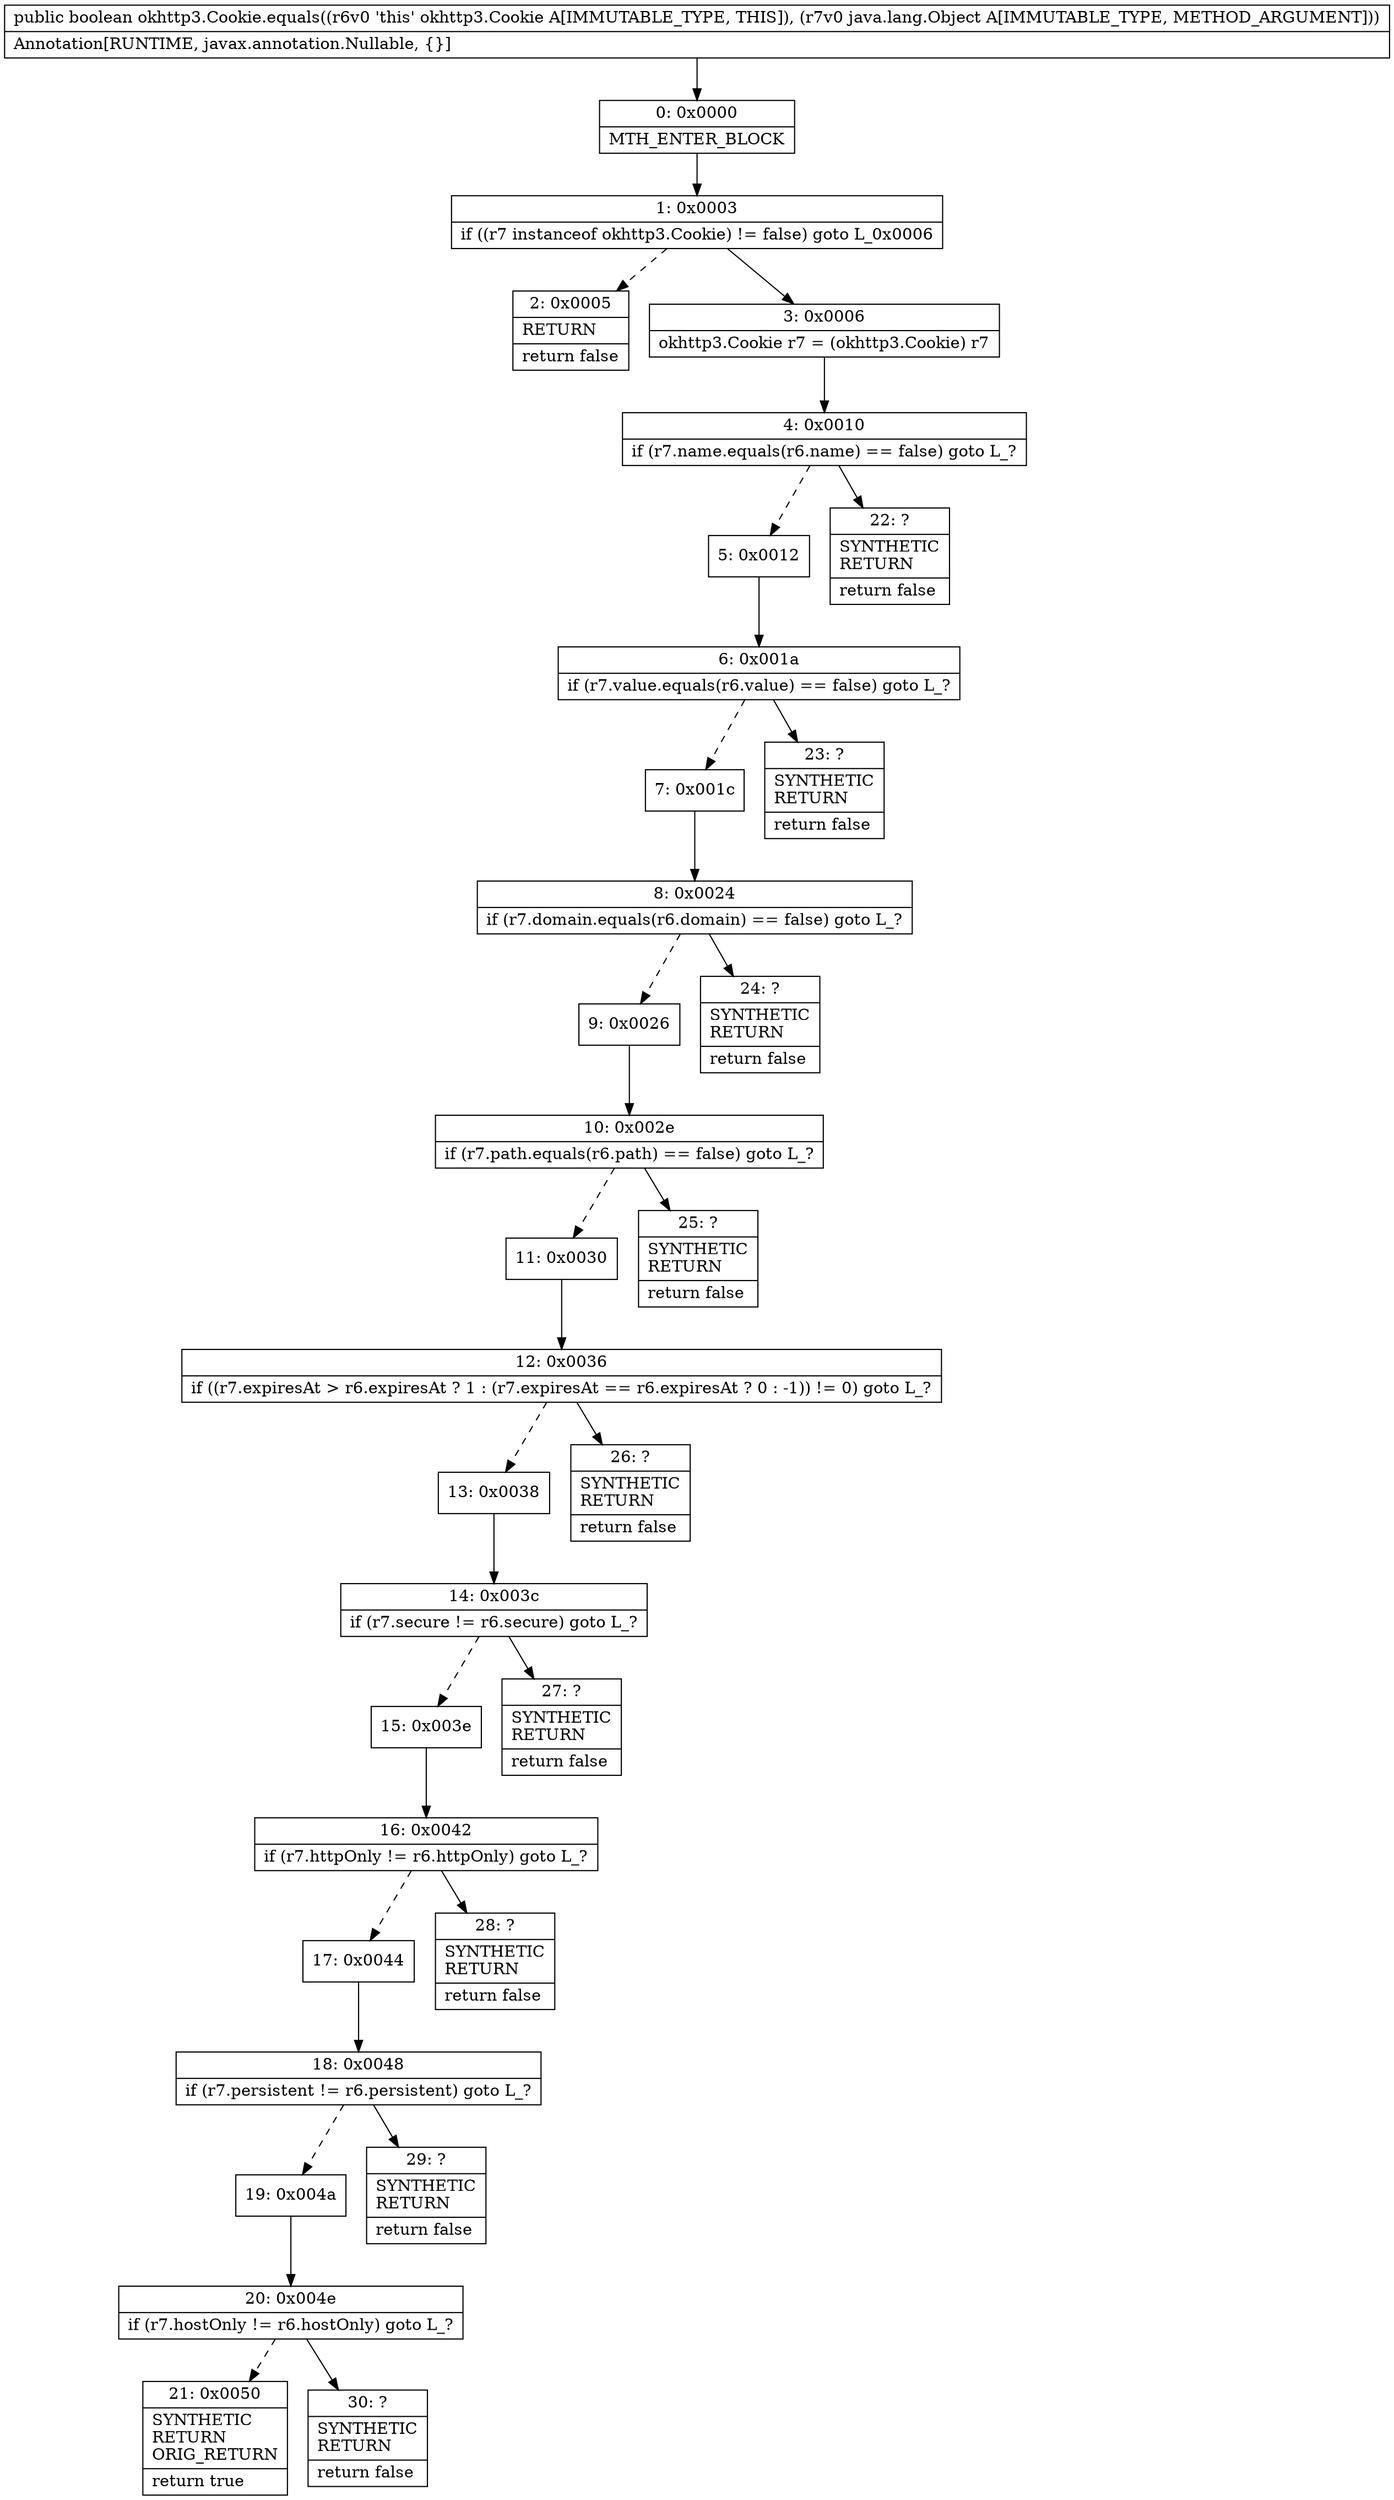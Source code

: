 digraph "CFG forokhttp3.Cookie.equals(Ljava\/lang\/Object;)Z" {
Node_0 [shape=record,label="{0\:\ 0x0000|MTH_ENTER_BLOCK\l}"];
Node_1 [shape=record,label="{1\:\ 0x0003|if ((r7 instanceof okhttp3.Cookie) != false) goto L_0x0006\l}"];
Node_2 [shape=record,label="{2\:\ 0x0005|RETURN\l|return false\l}"];
Node_3 [shape=record,label="{3\:\ 0x0006|okhttp3.Cookie r7 = (okhttp3.Cookie) r7\l}"];
Node_4 [shape=record,label="{4\:\ 0x0010|if (r7.name.equals(r6.name) == false) goto L_?\l}"];
Node_5 [shape=record,label="{5\:\ 0x0012}"];
Node_6 [shape=record,label="{6\:\ 0x001a|if (r7.value.equals(r6.value) == false) goto L_?\l}"];
Node_7 [shape=record,label="{7\:\ 0x001c}"];
Node_8 [shape=record,label="{8\:\ 0x0024|if (r7.domain.equals(r6.domain) == false) goto L_?\l}"];
Node_9 [shape=record,label="{9\:\ 0x0026}"];
Node_10 [shape=record,label="{10\:\ 0x002e|if (r7.path.equals(r6.path) == false) goto L_?\l}"];
Node_11 [shape=record,label="{11\:\ 0x0030}"];
Node_12 [shape=record,label="{12\:\ 0x0036|if ((r7.expiresAt \> r6.expiresAt ? 1 : (r7.expiresAt == r6.expiresAt ? 0 : \-1)) != 0) goto L_?\l}"];
Node_13 [shape=record,label="{13\:\ 0x0038}"];
Node_14 [shape=record,label="{14\:\ 0x003c|if (r7.secure != r6.secure) goto L_?\l}"];
Node_15 [shape=record,label="{15\:\ 0x003e}"];
Node_16 [shape=record,label="{16\:\ 0x0042|if (r7.httpOnly != r6.httpOnly) goto L_?\l}"];
Node_17 [shape=record,label="{17\:\ 0x0044}"];
Node_18 [shape=record,label="{18\:\ 0x0048|if (r7.persistent != r6.persistent) goto L_?\l}"];
Node_19 [shape=record,label="{19\:\ 0x004a}"];
Node_20 [shape=record,label="{20\:\ 0x004e|if (r7.hostOnly != r6.hostOnly) goto L_?\l}"];
Node_21 [shape=record,label="{21\:\ 0x0050|SYNTHETIC\lRETURN\lORIG_RETURN\l|return true\l}"];
Node_22 [shape=record,label="{22\:\ ?|SYNTHETIC\lRETURN\l|return false\l}"];
Node_23 [shape=record,label="{23\:\ ?|SYNTHETIC\lRETURN\l|return false\l}"];
Node_24 [shape=record,label="{24\:\ ?|SYNTHETIC\lRETURN\l|return false\l}"];
Node_25 [shape=record,label="{25\:\ ?|SYNTHETIC\lRETURN\l|return false\l}"];
Node_26 [shape=record,label="{26\:\ ?|SYNTHETIC\lRETURN\l|return false\l}"];
Node_27 [shape=record,label="{27\:\ ?|SYNTHETIC\lRETURN\l|return false\l}"];
Node_28 [shape=record,label="{28\:\ ?|SYNTHETIC\lRETURN\l|return false\l}"];
Node_29 [shape=record,label="{29\:\ ?|SYNTHETIC\lRETURN\l|return false\l}"];
Node_30 [shape=record,label="{30\:\ ?|SYNTHETIC\lRETURN\l|return false\l}"];
MethodNode[shape=record,label="{public boolean okhttp3.Cookie.equals((r6v0 'this' okhttp3.Cookie A[IMMUTABLE_TYPE, THIS]), (r7v0 java.lang.Object A[IMMUTABLE_TYPE, METHOD_ARGUMENT]))  | Annotation[RUNTIME, javax.annotation.Nullable, \{\}]\l}"];
MethodNode -> Node_0;
Node_0 -> Node_1;
Node_1 -> Node_2[style=dashed];
Node_1 -> Node_3;
Node_3 -> Node_4;
Node_4 -> Node_5[style=dashed];
Node_4 -> Node_22;
Node_5 -> Node_6;
Node_6 -> Node_7[style=dashed];
Node_6 -> Node_23;
Node_7 -> Node_8;
Node_8 -> Node_9[style=dashed];
Node_8 -> Node_24;
Node_9 -> Node_10;
Node_10 -> Node_11[style=dashed];
Node_10 -> Node_25;
Node_11 -> Node_12;
Node_12 -> Node_13[style=dashed];
Node_12 -> Node_26;
Node_13 -> Node_14;
Node_14 -> Node_15[style=dashed];
Node_14 -> Node_27;
Node_15 -> Node_16;
Node_16 -> Node_17[style=dashed];
Node_16 -> Node_28;
Node_17 -> Node_18;
Node_18 -> Node_19[style=dashed];
Node_18 -> Node_29;
Node_19 -> Node_20;
Node_20 -> Node_21[style=dashed];
Node_20 -> Node_30;
}

